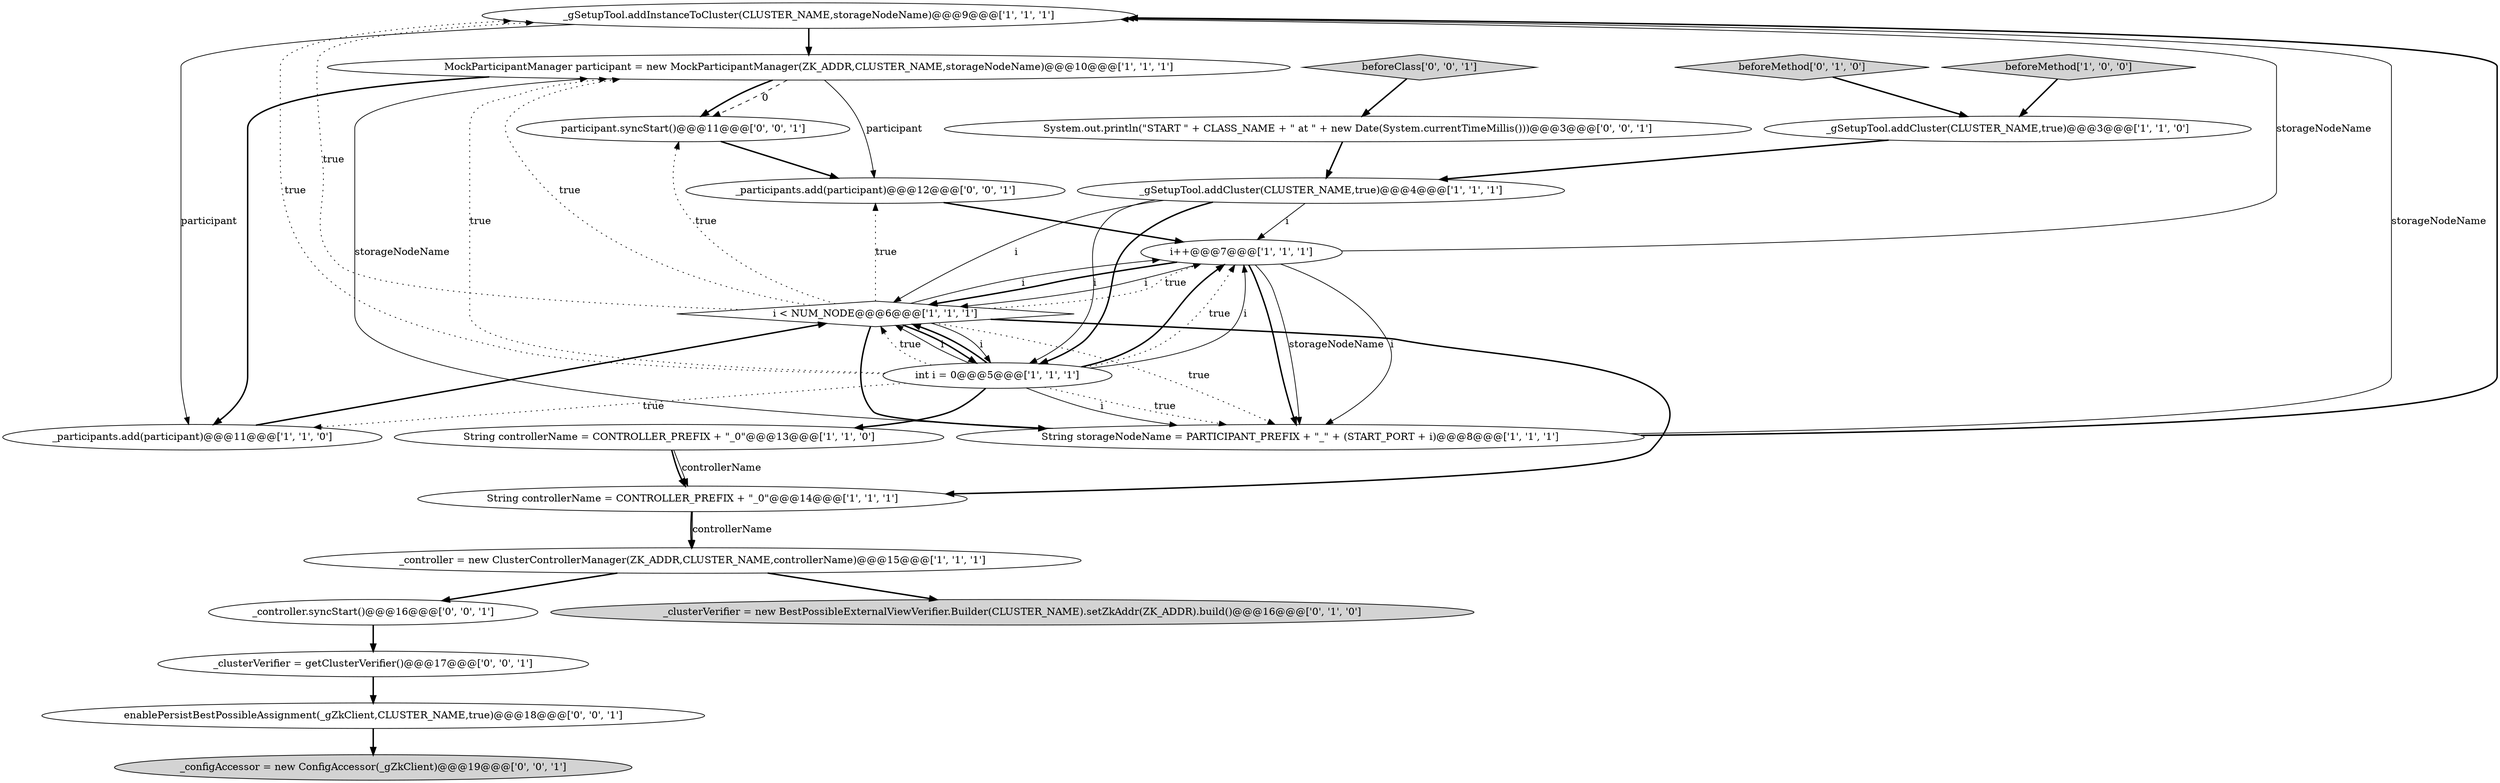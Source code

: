 digraph {
7 [style = filled, label = "_gSetupTool.addInstanceToCluster(CLUSTER_NAME,storageNodeName)@@@9@@@['1', '1', '1']", fillcolor = white, shape = ellipse image = "AAA0AAABBB1BBB"];
3 [style = filled, label = "String storageNodeName = PARTICIPANT_PREFIX + \"_\" + (START_PORT + i)@@@8@@@['1', '1', '1']", fillcolor = white, shape = ellipse image = "AAA0AAABBB1BBB"];
21 [style = filled, label = "_controller.syncStart()@@@16@@@['0', '0', '1']", fillcolor = white, shape = ellipse image = "AAA0AAABBB3BBB"];
22 [style = filled, label = "_configAccessor = new ConfigAccessor(_gZkClient)@@@19@@@['0', '0', '1']", fillcolor = lightgray, shape = ellipse image = "AAA0AAABBB3BBB"];
13 [style = filled, label = "beforeMethod['0', '1', '0']", fillcolor = lightgray, shape = diamond image = "AAA0AAABBB2BBB"];
1 [style = filled, label = "i < NUM_NODE@@@6@@@['1', '1', '1']", fillcolor = white, shape = diamond image = "AAA0AAABBB1BBB"];
12 [style = filled, label = "String controllerName = CONTROLLER_PREFIX + \"_0\"@@@14@@@['1', '1', '1']", fillcolor = white, shape = ellipse image = "AAA0AAABBB1BBB"];
10 [style = filled, label = "MockParticipantManager participant = new MockParticipantManager(ZK_ADDR,CLUSTER_NAME,storageNodeName)@@@10@@@['1', '1', '1']", fillcolor = white, shape = ellipse image = "AAA0AAABBB1BBB"];
19 [style = filled, label = "participant.syncStart()@@@11@@@['0', '0', '1']", fillcolor = white, shape = ellipse image = "AAA0AAABBB3BBB"];
8 [style = filled, label = "_controller = new ClusterControllerManager(ZK_ADDR,CLUSTER_NAME,controllerName)@@@15@@@['1', '1', '1']", fillcolor = white, shape = ellipse image = "AAA0AAABBB1BBB"];
5 [style = filled, label = "beforeMethod['1', '0', '0']", fillcolor = lightgray, shape = diamond image = "AAA0AAABBB1BBB"];
17 [style = filled, label = "beforeClass['0', '0', '1']", fillcolor = lightgray, shape = diamond image = "AAA0AAABBB3BBB"];
11 [style = filled, label = "_participants.add(participant)@@@11@@@['1', '1', '0']", fillcolor = white, shape = ellipse image = "AAA0AAABBB1BBB"];
4 [style = filled, label = "String controllerName = CONTROLLER_PREFIX + \"_0\"@@@13@@@['1', '1', '0']", fillcolor = white, shape = ellipse image = "AAA0AAABBB1BBB"];
9 [style = filled, label = "_gSetupTool.addCluster(CLUSTER_NAME,true)@@@4@@@['1', '1', '1']", fillcolor = white, shape = ellipse image = "AAA0AAABBB1BBB"];
16 [style = filled, label = "_participants.add(participant)@@@12@@@['0', '0', '1']", fillcolor = white, shape = ellipse image = "AAA0AAABBB3BBB"];
18 [style = filled, label = "enablePersistBestPossibleAssignment(_gZkClient,CLUSTER_NAME,true)@@@18@@@['0', '0', '1']", fillcolor = white, shape = ellipse image = "AAA0AAABBB3BBB"];
2 [style = filled, label = "_gSetupTool.addCluster(CLUSTER_NAME,true)@@@3@@@['1', '1', '0']", fillcolor = white, shape = ellipse image = "AAA0AAABBB1BBB"];
0 [style = filled, label = "i++@@@7@@@['1', '1', '1']", fillcolor = white, shape = ellipse image = "AAA0AAABBB1BBB"];
14 [style = filled, label = "_clusterVerifier = new BestPossibleExternalViewVerifier.Builder(CLUSTER_NAME).setZkAddr(ZK_ADDR).build()@@@16@@@['0', '1', '0']", fillcolor = lightgray, shape = ellipse image = "AAA1AAABBB2BBB"];
15 [style = filled, label = "System.out.println(\"START \" + CLASS_NAME + \" at \" + new Date(System.currentTimeMillis()))@@@3@@@['0', '0', '1']", fillcolor = white, shape = ellipse image = "AAA0AAABBB3BBB"];
6 [style = filled, label = "int i = 0@@@5@@@['1', '1', '1']", fillcolor = white, shape = ellipse image = "AAA0AAABBB1BBB"];
20 [style = filled, label = "_clusterVerifier = getClusterVerifier()@@@17@@@['0', '0', '1']", fillcolor = white, shape = ellipse image = "AAA0AAABBB3BBB"];
5->2 [style = bold, label=""];
8->14 [style = bold, label=""];
3->7 [style = solid, label="storageNodeName"];
15->9 [style = bold, label=""];
6->4 [style = bold, label=""];
6->7 [style = dotted, label="true"];
7->10 [style = bold, label=""];
18->22 [style = bold, label=""];
1->0 [style = dotted, label="true"];
0->1 [style = solid, label="i"];
1->12 [style = bold, label=""];
20->18 [style = bold, label=""];
6->0 [style = bold, label=""];
3->10 [style = solid, label="storageNodeName"];
1->7 [style = dotted, label="true"];
16->0 [style = bold, label=""];
6->1 [style = dotted, label="true"];
11->1 [style = bold, label=""];
10->11 [style = bold, label=""];
0->3 [style = bold, label=""];
1->6 [style = bold, label=""];
3->7 [style = bold, label=""];
9->6 [style = solid, label="i"];
0->1 [style = bold, label=""];
8->21 [style = bold, label=""];
9->0 [style = solid, label="i"];
0->3 [style = solid, label="storageNodeName"];
4->12 [style = solid, label="controllerName"];
10->19 [style = bold, label=""];
9->6 [style = bold, label=""];
0->3 [style = solid, label="i"];
6->0 [style = dotted, label="true"];
19->16 [style = bold, label=""];
6->3 [style = solid, label="i"];
6->1 [style = solid, label="i"];
2->9 [style = bold, label=""];
1->3 [style = bold, label=""];
1->3 [style = dotted, label="true"];
21->20 [style = bold, label=""];
6->10 [style = dotted, label="true"];
17->15 [style = bold, label=""];
0->7 [style = solid, label="storageNodeName"];
4->12 [style = bold, label=""];
6->3 [style = dotted, label="true"];
1->19 [style = dotted, label="true"];
10->19 [style = dashed, label="0"];
10->16 [style = solid, label="participant"];
6->0 [style = solid, label="i"];
1->0 [style = solid, label="i"];
13->2 [style = bold, label=""];
1->6 [style = solid, label="i"];
12->8 [style = bold, label=""];
6->1 [style = bold, label=""];
1->10 [style = dotted, label="true"];
12->8 [style = solid, label="controllerName"];
7->11 [style = solid, label="participant"];
9->1 [style = solid, label="i"];
6->11 [style = dotted, label="true"];
1->16 [style = dotted, label="true"];
}
